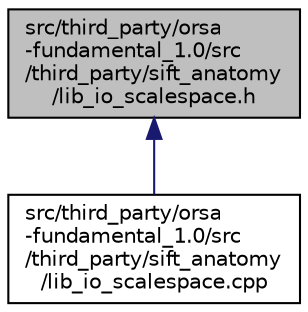 digraph "src/third_party/orsa-fundamental_1.0/src/third_party/sift_anatomy/lib_io_scalespace.h"
{
  edge [fontname="Helvetica",fontsize="10",labelfontname="Helvetica",labelfontsize="10"];
  node [fontname="Helvetica",fontsize="10",shape=record];
  Node1 [label="src/third_party/orsa\l-fundamental_1.0/src\l/third_party/sift_anatomy\l/lib_io_scalespace.h",height=0.2,width=0.4,color="black", fillcolor="grey75", style="filled", fontcolor="black"];
  Node1 -> Node2 [dir="back",color="midnightblue",fontsize="10",style="solid",fontname="Helvetica"];
  Node2 [label="src/third_party/orsa\l-fundamental_1.0/src\l/third_party/sift_anatomy\l/lib_io_scalespace.cpp",height=0.2,width=0.4,color="black", fillcolor="white", style="filled",URL="$lib__io__scalespace_8cpp.html"];
}
